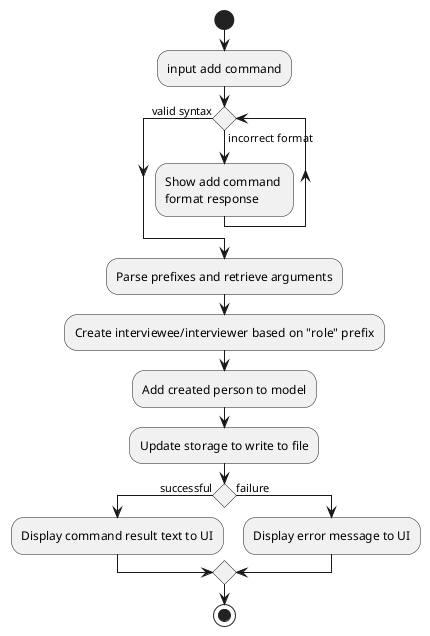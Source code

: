 @startuml
start

:input add command;

while () is (incorrect format)
    :Show add command \nformat response;
endwhile (valid syntax)

:Parse prefixes and retrieve arguments;
:Create interviewee/interviewer based on "role" prefix;
:Add created person to model;
:Update storage to write to file;

if () then (successful)
    :Display command result text to UI;
else (failure)
    :Display error message to UI;
endif

stop
@enduml
